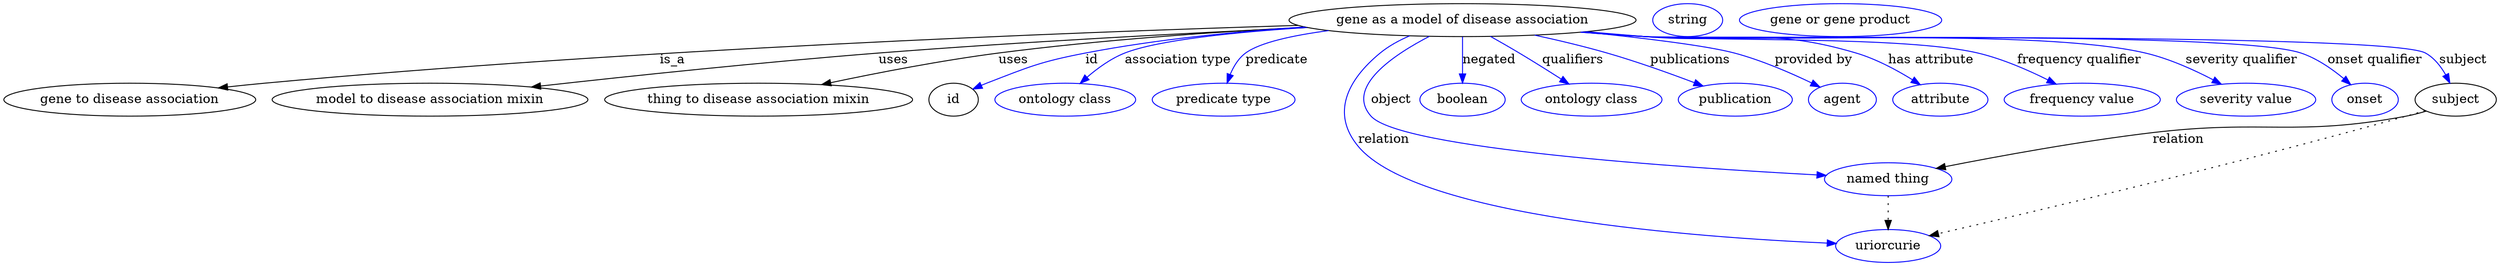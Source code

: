 digraph {
	graph [bb="0,0,2226.7,283"];
	node [label="\N"];
	"gene as a model of disease association"	 [height=0.5,
		label="gene as a model of disease association",
		pos="1295.9,265",
		width=4.0982];
	"gene to disease association"	 [height=0.5,
		pos="105.94,178",
		width=2.9428];
	"gene as a model of disease association" -> "gene to disease association"	 [label=is_a,
		lp="556.94,221.5",
		pos="e,181.61,190.63 1152,260.84 945.36,253.72 552.84,235.89 220.94,196 211.48,194.86 201.61,193.54 191.8,192.12"];
	"model to disease association mixin"	 [height=0.5,
		pos="364.94,178",
		width=3.7552];
	"gene as a model of disease association" -> "model to disease association mixin"	 [label=uses,
		lp="784.94,221.5",
		pos="e,457.95,191.12 1160.6,257.76 1054.9,251.6 904.41,241.73 772.94,229 668.92,218.93 550.45,203.7 468.07,192.5"];
	"thing to disease association mixin"	 [height=0.5,
		pos="648.94,178",
		width=3.6288];
	"gene as a model of disease association" -> "thing to disease association mixin"	 [label=uses,
		lp="887.94,221.5",
		pos="e,709.69,194 1159.7,258.01 1077.2,252.61 970.15,243.55 875.94,229 823.06,220.83 764.11,207.46 719.55,196.46"];
	id	 [height=0.5,
		pos="824.94,178",
		width=0.75];
	"gene as a model of disease association" -> id	 [color=blue,
		label=id,
		lp="959.44,221.5",
		pos="e,846.44,189.29 1159.5,258.05 1096.4,252.95 1020.8,244.15 953.94,229 911.17,219.3 901.3,213.17 860.94,196 859.16,195.24 857.34,194.43 \
855.51,193.6",
		style=solid];
	"association type"	 [color=blue,
		height=0.5,
		label="ontology class",
		pos="931.94,178",
		width=1.7151];
	"gene as a model of disease association" -> "association type"	 [color=blue,
		label="association type",
		lp="1036.9,221.5",
		pos="e,947.72,195.71 1164.2,256.77 1097.2,251.11 1023.5,242.19 992.94,229 978.87,222.93 965.52,212.53 954.93,202.7",
		style=solid];
	predicate	 [color=blue,
		height=0.5,
		label="predicate type",
		pos="1071.9,178",
		width=1.679];
	"gene as a model of disease association" -> predicate	 [color=blue,
		label=predicate,
		lp="1120.9,221.5",
		pos="e,1075.9,196.02 1181.9,253.56 1145.2,247.97 1110.3,240.01 1095.9,229 1088.3,223.16 1083,214.3 1079.4,205.61",
		style=solid];
	object	 [color=blue,
		height=0.5,
		label="named thing",
		pos="1674.9,91",
		width=1.5346];
	"gene as a model of disease association" -> object	 [color=blue,
		label=object,
		lp="1231.9,178",
		pos="e,1621,95.175 1265.7,247.27 1233.2,226.01 1189.5,189.57 1214.9,160 1240.4,130.38 1490.5,106.1 1610.8,96.02",
		style=solid];
	relation	 [color=blue,
		height=0.5,
		label=uriorcurie,
		pos="1674.9,18",
		width=1.2638];
	"gene as a model of disease association" -> relation	 [color=blue,
		label=relation,
		lp="1235.9,134.5",
		pos="e,1631.1,22.943 1249.3,247.75 1239.5,242.72 1229.8,236.5 1221.9,229 1189.1,197.63 1181.4,157.67 1214.9,127 1274.3,72.668 1512.8,\
37.599 1621,24.175",
		style=solid];
	negated	 [color=blue,
		height=0.5,
		label=boolean,
		pos="1295.9,178",
		width=1.0652];
	"gene as a model of disease association" -> negated	 [color=blue,
		label=negated,
		lp="1317.4,221.5",
		pos="e,1295.9,196 1295.9,246.97 1295.9,235.19 1295.9,219.56 1295.9,206.16",
		style=solid];
	qualifiers	 [color=blue,
		height=0.5,
		label="ontology class",
		pos="1413.9,178",
		width=1.7151];
	"gene as a model of disease association" -> qualifiers	 [color=blue,
		label=qualifiers,
		lp="1388.9,221.5",
		pos="e,1391,194.91 1320.1,247.18 1338.3,233.79 1363.3,215.32 1383,200.84",
		style=solid];
	publications	 [color=blue,
		height=0.5,
		label=publication,
		pos="1543.9,178",
		width=1.3902];
	"gene as a model of disease association" -> publications	 [color=blue,
		label=publications,
		lp="1491.4,221.5",
		pos="e,1512.2,192.02 1356.7,248.55 1376.7,242.8 1398.9,236.01 1418.9,229 1447.4,219.07 1478.7,206.27 1502.9,195.97",
		style=solid];
	"provided by"	 [color=blue,
		height=0.5,
		label=agent,
		pos="1641.9,178",
		width=0.83048];
	"gene as a model of disease association" -> "provided by"	 [color=blue,
		label="provided by",
		lp="1600.9,221.5",
		pos="e,1619.7,190.25 1410.2,253.53 1448.4,248.06 1491,240.19 1528.9,229 1557.7,220.54 1588.5,206.21 1610.7,194.89",
		style=solid];
	"has attribute"	 [color=blue,
		height=0.5,
		label=attribute,
		pos="1729.9,178",
		width=1.1193];
	"gene as a model of disease association" -> "has attribute"	 [color=blue,
		label="has attribute",
		lp="1706.4,221.5",
		pos="e,1708.4,193.29 1402.1,252.49 1418.7,250.6 1435.8,248.71 1451.9,247 1534.5,238.24 1558.6,253.65 1637.9,229 1659.9,222.17 1682.6,\
209.7 1699.9,198.81",
		style=solid];
	"frequency qualifier"	 [color=blue,
		height=0.5,
		label="frequency value",
		pos="1855.9,178",
		width=1.8776];
	"gene as a model of disease association" -> "frequency qualifier"	 [color=blue,
		label="frequency qualifier",
		lp="1837.9,221.5",
		pos="e,1827.5,194.47 1399.9,252.22 1417.3,250.31 1435.1,248.49 1451.9,247 1581.5,235.54 1617.8,260.47 1743.9,229 1769.9,222.51 1797.4,\
210.14 1818.6,199.2",
		style=solid];
	"severity qualifier"	 [color=blue,
		height=0.5,
		label="severity value",
		pos="2000.9,178",
		width=1.661];
	"gene as a model of disease association" -> "severity qualifier"	 [color=blue,
		label="severity qualifier",
		lp="1980.4,221.5",
		pos="e,1974.4,194.4 1398.6,252.06 1416.4,250.13 1434.7,248.35 1451.9,247 1549.9,239.36 1798.5,252.63 1893.9,229 1919.1,222.78 1945.3,\
210.37 1965.5,199.34",
		style=solid];
	"onset qualifier"	 [color=blue,
		height=0.5,
		label=onset,
		pos="2107.9,178",
		width=0.81243];
	"gene as a model of disease association" -> "onset qualifier"	 [color=blue,
		label="onset qualifier",
		lp="2099.4,221.5",
		pos="e,2091.4,193 1398.2,251.96 1416.1,250.03 1434.5,248.27 1451.9,247 1516.1,242.31 1969.6,248.51 2030.9,229 2050.2,222.86 2069.2,210.38 \
2083.5,199.3",
		style=solid];
	subject	 [height=0.5,
		pos="2190.9,178",
		width=0.99297];
	"gene as a model of disease association" -> subject	 [color=blue,
		label=subject,
		lp="2182.4,221.5",
		pos="e,2180.1,195.39 1397.8,251.93 1415.8,249.99 1434.4,248.24 1451.9,247 1490.2,244.3 2107.9,244.69 2142.9,229 2155.2,223.53 2165.8,\
213.32 2173.9,203.47",
		style=solid];
	association_id	 [color=blue,
		height=0.5,
		label=string,
		pos="1491.9,265",
		width=0.84854];
	object -> relation	 [pos="e,1674.9,36.09 1674.9,72.955 1674.9,64.883 1674.9,55.176 1674.9,46.182",
		style=dotted];
	subject -> object	 [label=relation,
		lp="1938.9,134.5",
		pos="e,1719,102.02 2164.2,165.79 2158.3,163.52 2152,161.42 2145.9,160 2047,136.86 2018.6,156.47 1917.9,142 1852.3,132.56 1777.7,116.04 \
1728.7,104.36"];
	subject -> relation	 [pos="e,1712.8,28.211 2163,166.38 2157.4,164.17 2151.5,161.95 2145.9,160 1993,106.47 1808,54.285 1722.5,30.857",
		style=dotted];
	"gene as a model of disease association_subject"	 [color=blue,
		height=0.5,
		label="gene or gene product",
		pos="1625.9,265",
		width=2.3651];
}
